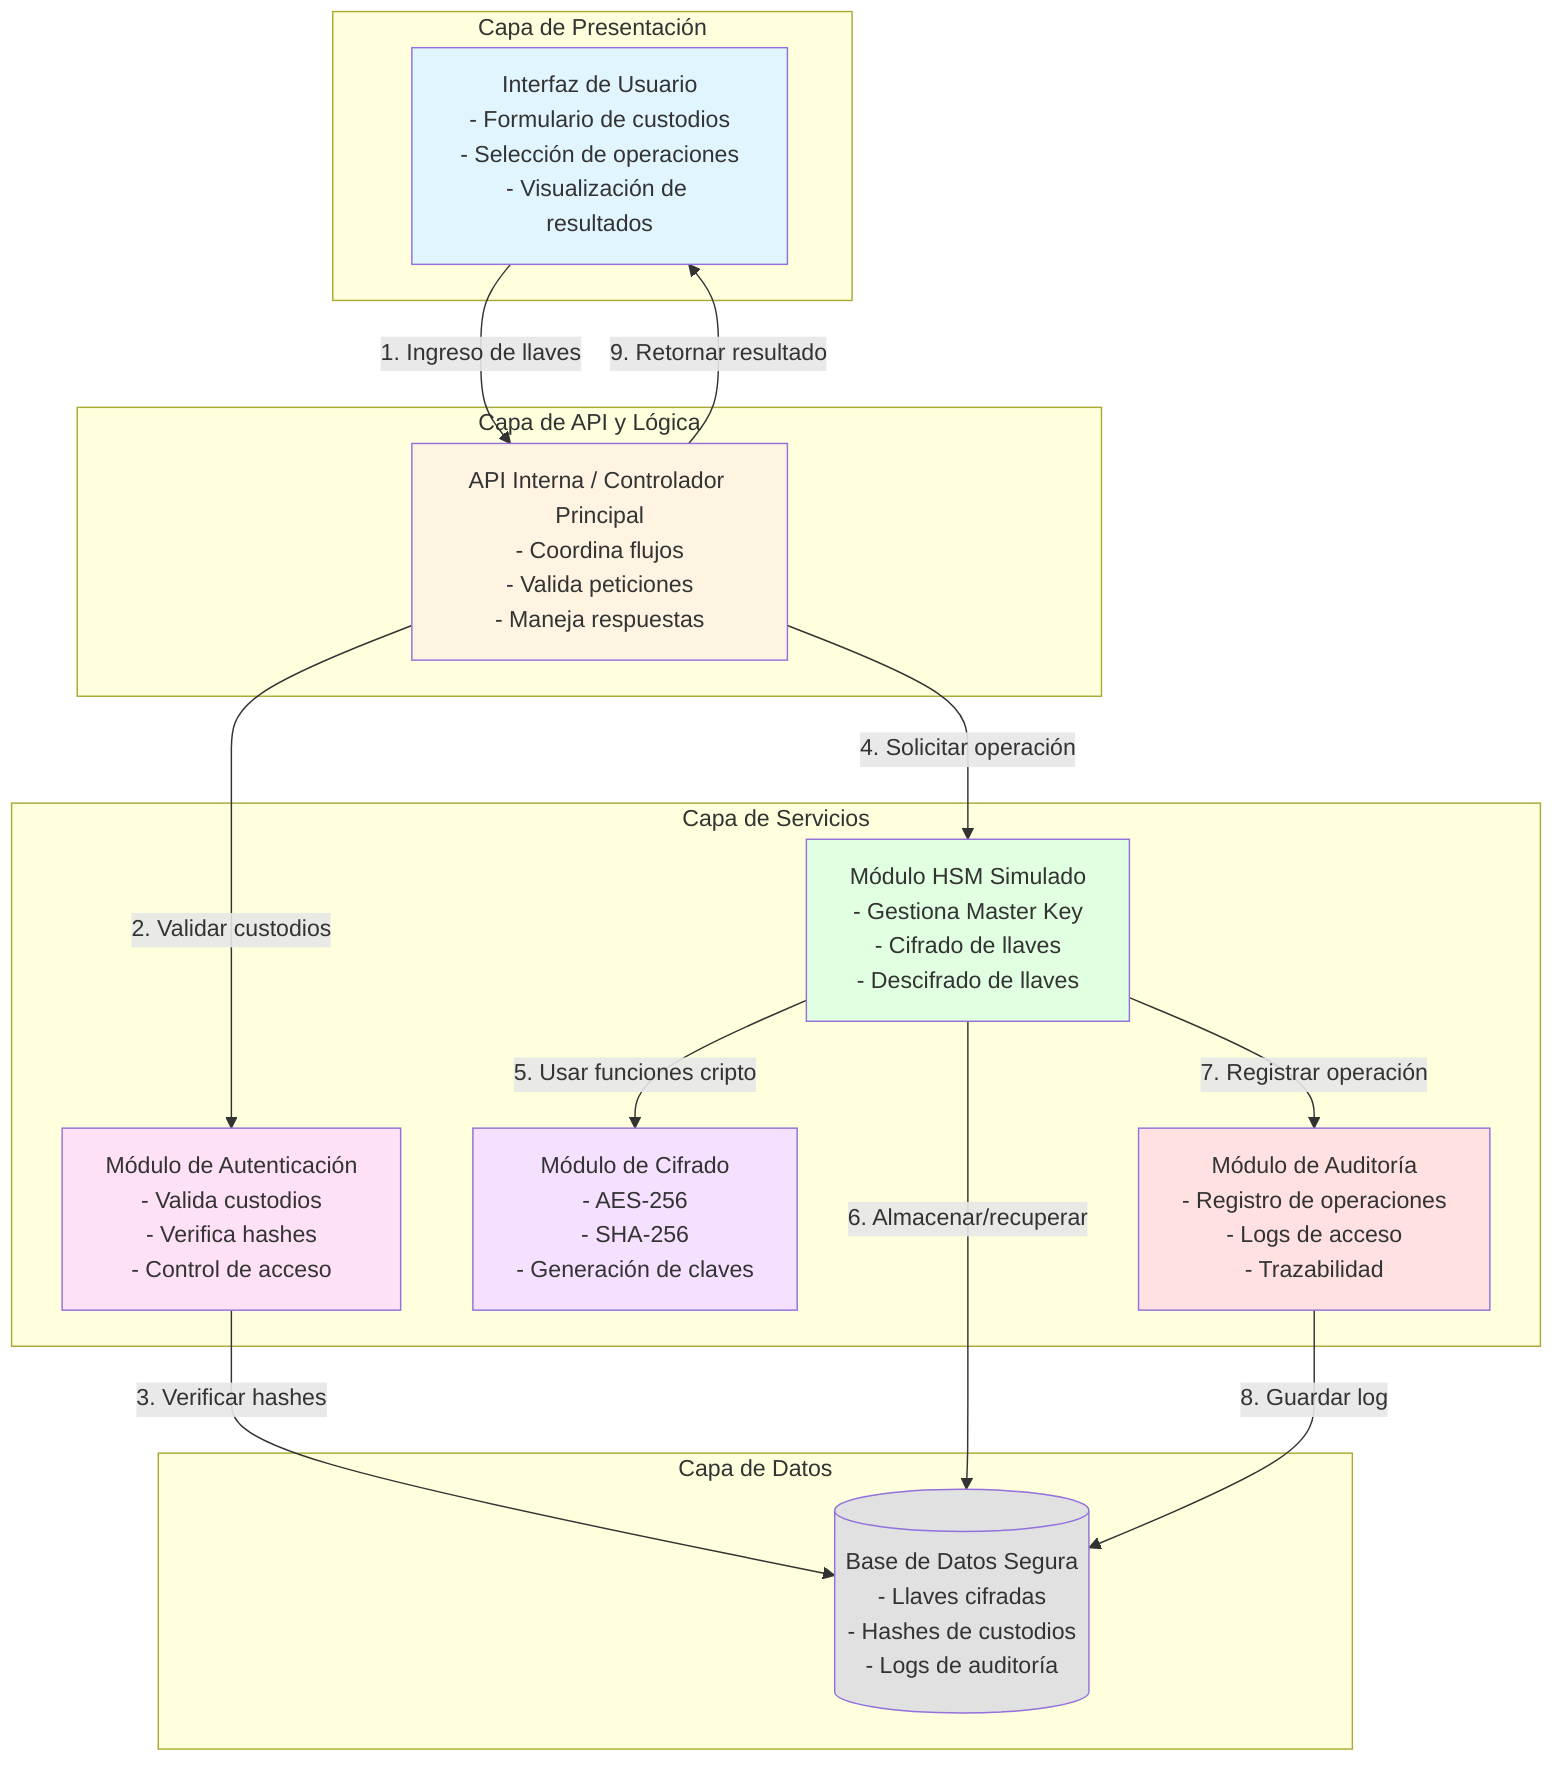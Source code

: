 graph TB
    subgraph "Capa de Presentación"
        UI[Interfaz de Usuario<br/>- Formulario de custodios<br/>- Selección de operaciones<br/>- Visualización de resultados]
    end
    
    subgraph "Capa de API y Lógica"
        API[API Interna / Controlador Principal<br/>- Coordina flujos<br/>- Valida peticiones<br/>- Maneja respuestas]
    end
    
    subgraph "Capa de Servicios"
        AUTH[Módulo de Autenticación<br/>- Valida custodios<br/>- Verifica hashes<br/>- Control de acceso]
        HSM[Módulo HSM Simulado<br/>- Gestiona Master Key<br/>- Cifrado de llaves<br/>- Descifrado de llaves]
        CRYPTO[Módulo de Cifrado<br/>- AES-256<br/>- SHA-256<br/>- Generación de claves]
        AUDIT[Módulo de Auditoría<br/>- Registro de operaciones<br/>- Logs de acceso<br/>- Trazabilidad]
    end
    
    subgraph "Capa de Datos"
        DB[(Base de Datos Segura<br/>- Llaves cifradas<br/>- Hashes de custodios<br/>- Logs de auditoría)]
    end
    
    UI -->|1. Ingreso de llaves| API
    API -->|2. Validar custodios| AUTH
    AUTH -->|3. Verificar hashes| DB
    API -->|4. Solicitar operación| HSM
    HSM -->|5. Usar funciones cripto| CRYPTO
    HSM -->|6. Almacenar/recuperar| DB
    HSM -->|7. Registrar operación| AUDIT
    AUDIT -->|8. Guardar log| DB
    API -->|9. Retornar resultado| UI
    
    style UI fill:#e1f5ff
    style API fill:#fff4e1
    style AUTH fill:#ffe1f5
    style HSM fill:#e1ffe1
    style CRYPTO fill:#f5e1ff
    style AUDIT fill:#ffe1e1
    style DB fill:#e1e1e1